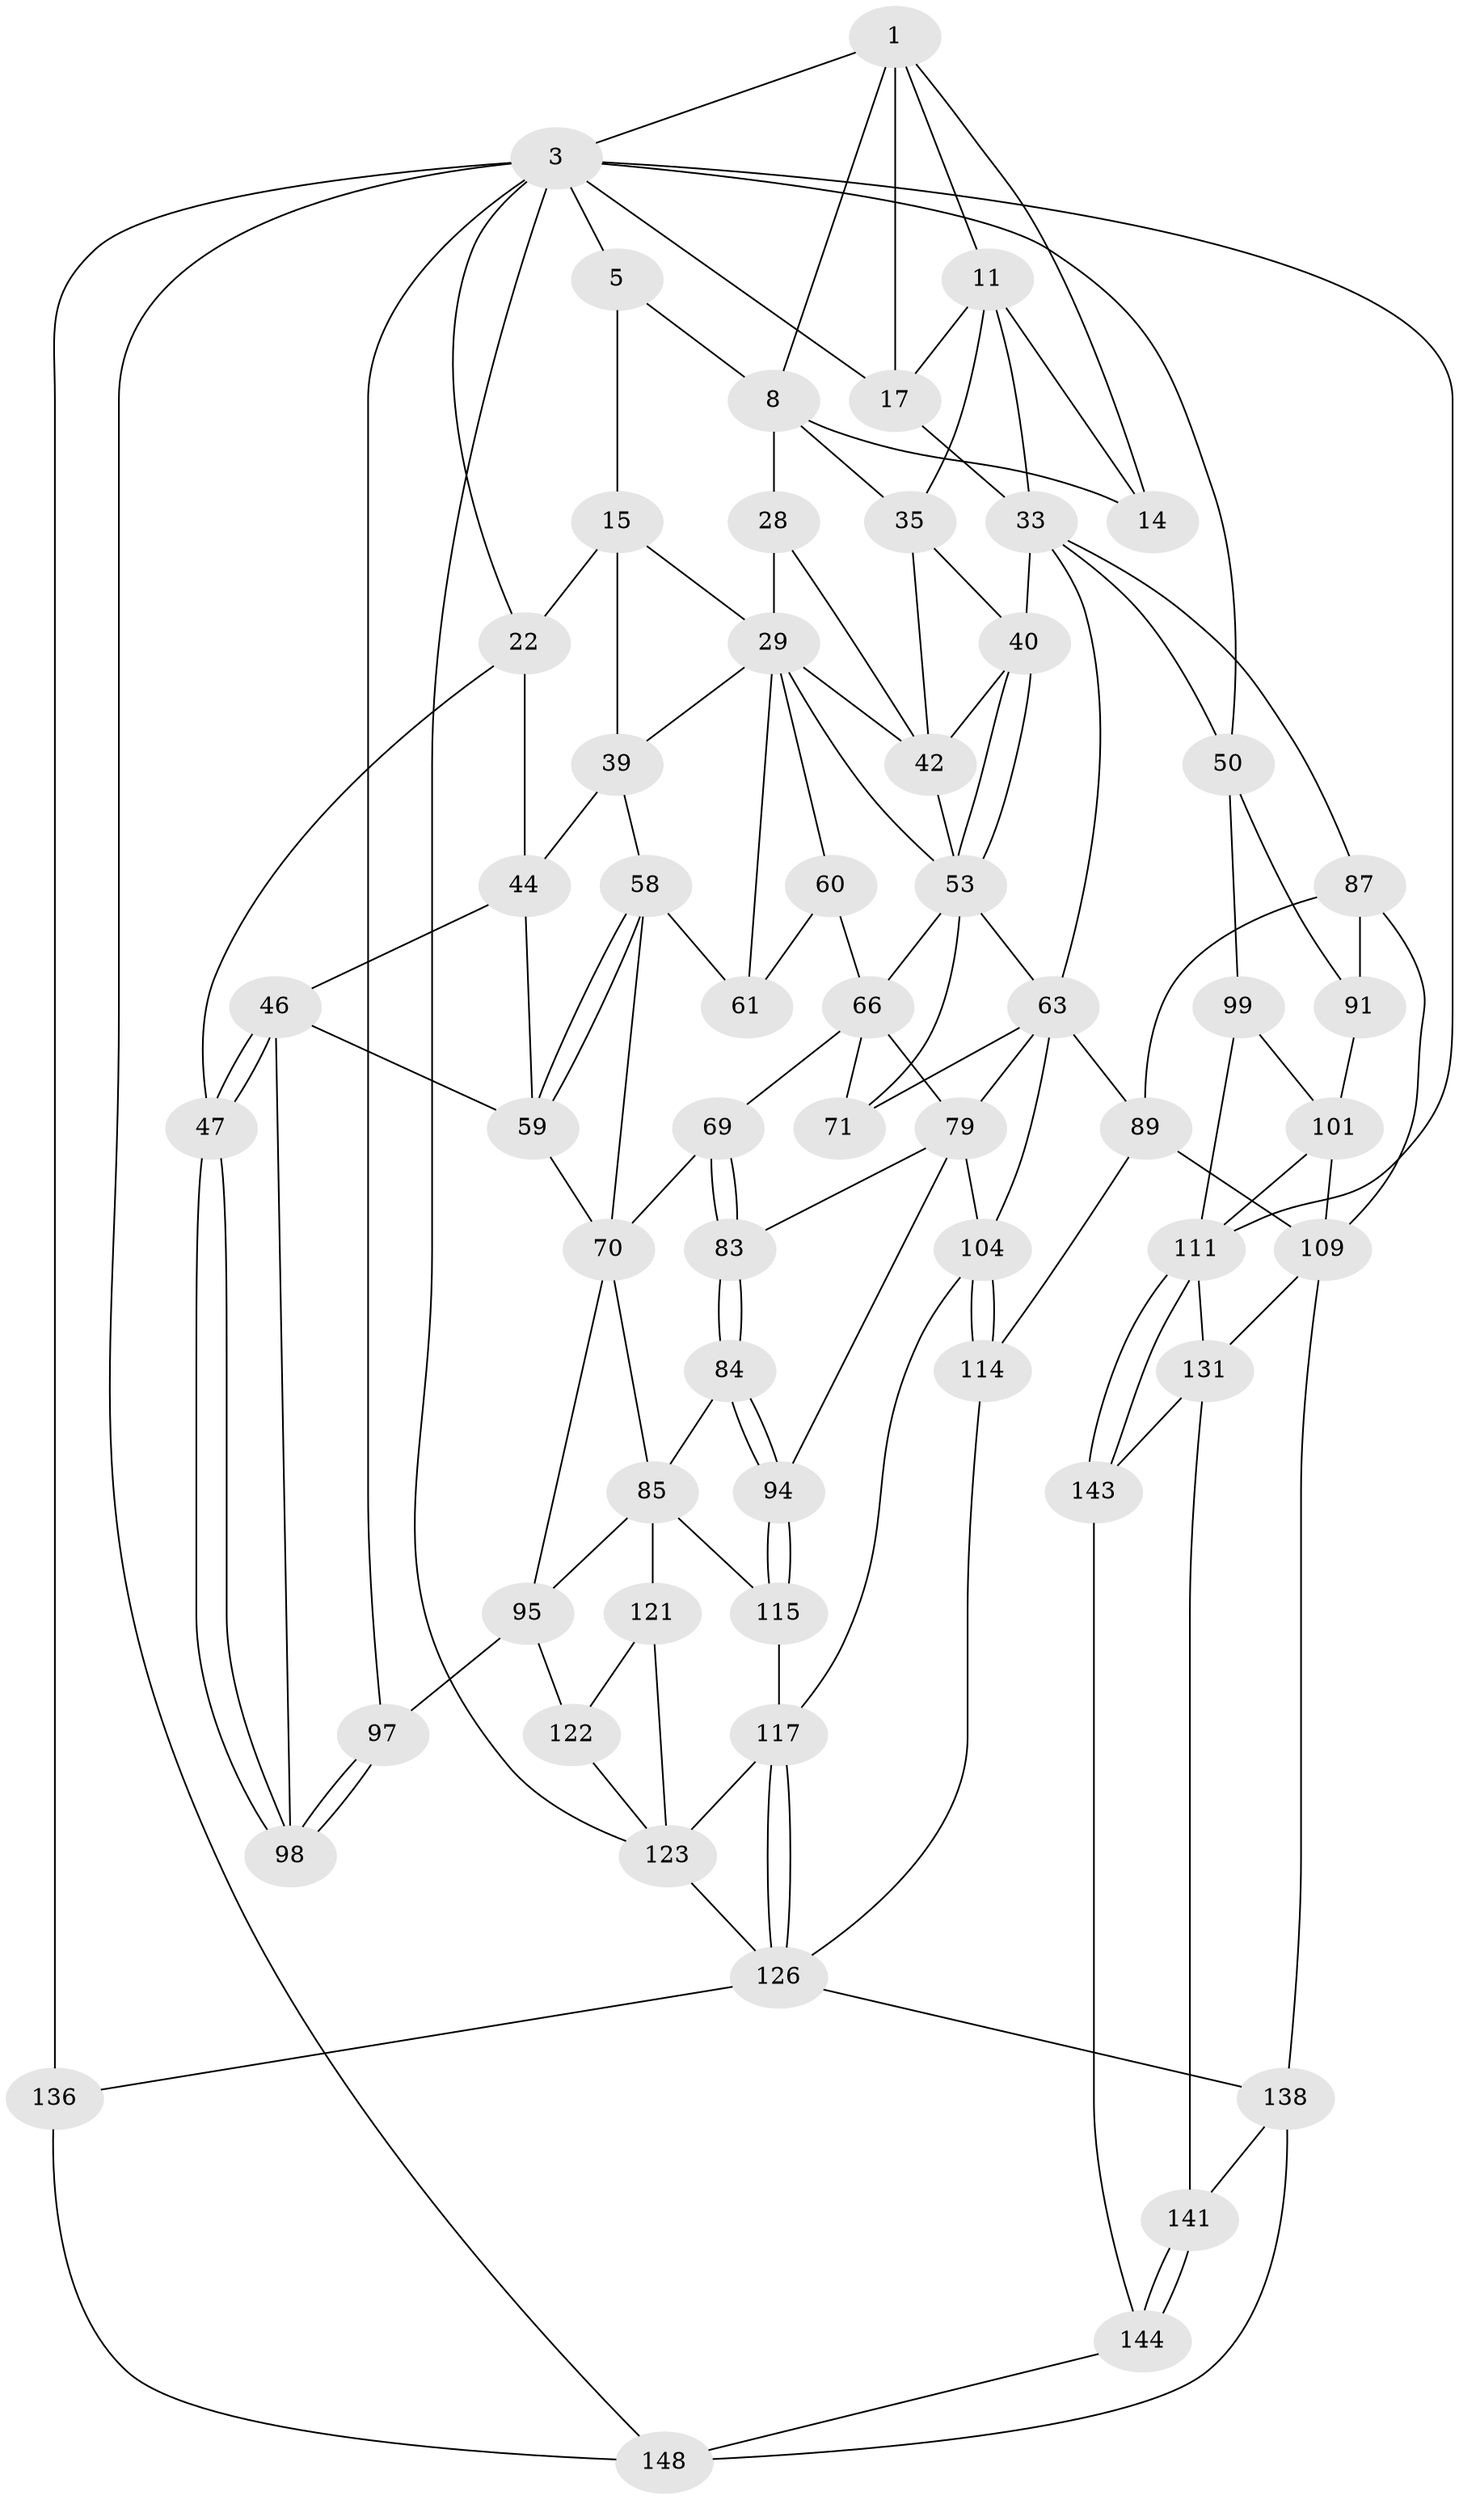 // original degree distribution, {3: 0.02666666666666667, 4: 0.2, 6: 0.21333333333333335, 5: 0.56}
// Generated by graph-tools (version 1.1) at 2025/21/03/04/25 18:21:22]
// undirected, 60 vertices, 135 edges
graph export_dot {
graph [start="1"]
  node [color=gray90,style=filled];
  1 [pos="+0.5016057475251863+0",super="+2+7"];
  3 [pos="+1+0",super="+19+110+4"];
  5 [pos="+0+0",super="+6"];
  8 [pos="+0.35630551395425714+0.08433857674493181",super="+27"];
  11 [pos="+0.6842827509894384+0.07239015086264448",super="+12+21"];
  14 [pos="+0.4863537925621419+0.10345976126362778"];
  15 [pos="+0.2897660925281901+0.09653793867268452",super="+16+24"];
  17 [pos="+0.8338012214744257+0.09897332613116243",super="+18+20"];
  22 [pos="+0.13559256571789854+0.17359279762888433",super="+23+26"];
  28 [pos="+0.38014587636754593+0.2149613008985103"];
  29 [pos="+0.32926607951781756+0.22036047864021754",super="+37"];
  33 [pos="+0.7866176938086439+0.33755141384916865",super="+34+51"];
  35 [pos="+0.565504090099852+0.21222843964517113",super="+36"];
  39 [pos="+0.2467481907091067+0.34103640048908024",super="+49"];
  40 [pos="+0.6553225018882405+0.31405584001474773",super="+41"];
  42 [pos="+0.5241726160925+0.26502214555366077",super="+43+52"];
  44 [pos="+0.12579519373490947+0.3212121675236809",super="+45"];
  46 [pos="+0+0.3516369052461011",super="+81"];
  47 [pos="+0+0.34989953378683875"];
  50 [pos="+1+0.350157587943359",super="+90"];
  53 [pos="+0.5908895432837844+0.4131820108095266",super="+54"];
  58 [pos="+0.18139923781249434+0.4266499824591898",super="+65"];
  59 [pos="+0.16165124110723145+0.4526519053321896",super="+78"];
  60 [pos="+0.32724704401490307+0.3635524487787467"];
  61 [pos="+0.28592779364423526+0.36370242683372955"];
  63 [pos="+0.7165501056799481+0.46768335034607034",super="+86+64"];
  66 [pos="+0.43017635717293656+0.4308267244062976",super="+72+67"];
  69 [pos="+0.30713229877524045+0.4973604399275015"];
  70 [pos="+0.30075135769280487+0.49616561754295513",super="+76"];
  71 [pos="+0.5466862077858361+0.45652905220419804"];
  79 [pos="+0.4557963830353872+0.519929642061428",super="+80+82"];
  83 [pos="+0.350140564189346+0.5458549003090734"];
  84 [pos="+0.3489462864070532+0.6131393115991014"];
  85 [pos="+0.2871088143155169+0.6233750969007648",super="+102"];
  87 [pos="+0.8362924513599359+0.552960189076623",super="+88"];
  89 [pos="+0.6436567864792715+0.5859632315555089",super="+113"];
  91 [pos="+0.9326421641570917+0.5417820970126581",super="+92"];
  94 [pos="+0.37326280079472923+0.6325205885382359"];
  95 [pos="+0.14175779389065715+0.5696139099581369",super="+96"];
  97 [pos="+0+0.7406534830385139"];
  98 [pos="+0+0.6768434103036739"];
  99 [pos="+0.9692845671424287+0.6002402580002739",super="+100"];
  101 [pos="+0.9462969135527128+0.6379126609361943",super="+107"];
  104 [pos="+0.5045862863864606+0.739090957779659",super="+105"];
  109 [pos="+0.798867813918717+0.6841101913380733",super="+119"];
  111 [pos="+1+1",super="+112"];
  114 [pos="+0.5065579213635727+0.7408696198449378"];
  115 [pos="+0.3037037834207416+0.7434691367741241"];
  117 [pos="+0.4048044133664969+0.7777594672672463",super="+118"];
  121 [pos="+0.14358737611935662+0.7436236787845252"];
  122 [pos="+0.12305547814545074+0.7493911858318774"];
  123 [pos="+0.2845822025558452+0.8073978144680675",super="+124"];
  126 [pos="+0.40300757729736114+0.8410190308365498",super="+129+127"];
  131 [pos="+0.8816417327752308+0.8863123423767786",super="+132"];
  136 [pos="+0.18692867030620072+1",super="+149"];
  138 [pos="+0.5255632494455741+1",super="+140"];
  141 [pos="+0.8603859274423724+0.9544990882908063",super="+142"];
  143 [pos="+0.9268883542432023+0.9197925249649839"];
  144 [pos="+0.9293100924948738+1"];
  148 [pos="+0.7158720721662944+1",super="+150"];
  1 -- 3;
  1 -- 11;
  1 -- 17;
  1 -- 8;
  1 -- 14;
  3 -- 17;
  3 -- 50;
  3 -- 148;
  3 -- 111;
  3 -- 97;
  3 -- 5;
  3 -- 22;
  3 -- 136;
  3 -- 123;
  5 -- 15 [weight=2];
  5 -- 8;
  8 -- 35;
  8 -- 28;
  8 -- 14;
  11 -- 35;
  11 -- 14;
  11 -- 33;
  11 -- 17;
  15 -- 22 [weight=2];
  15 -- 39;
  15 -- 29;
  17 -- 33;
  22 -- 47;
  22 -- 44;
  28 -- 29;
  28 -- 42;
  29 -- 61;
  29 -- 39;
  29 -- 42;
  29 -- 60;
  29 -- 53;
  33 -- 40;
  33 -- 50;
  33 -- 63;
  33 -- 87;
  35 -- 40;
  35 -- 42;
  39 -- 58;
  39 -- 44;
  40 -- 53;
  40 -- 53;
  40 -- 42;
  42 -- 53;
  44 -- 59;
  44 -- 46;
  46 -- 47;
  46 -- 47;
  46 -- 98;
  46 -- 59;
  47 -- 98;
  47 -- 98;
  50 -- 91;
  50 -- 99;
  53 -- 66;
  53 -- 71;
  53 -- 63;
  58 -- 59;
  58 -- 59;
  58 -- 61;
  58 -- 70;
  59 -- 70;
  60 -- 61;
  60 -- 66;
  63 -- 89;
  63 -- 71;
  63 -- 104;
  63 -- 79;
  66 -- 79 [weight=2];
  66 -- 71;
  66 -- 69;
  69 -- 70;
  69 -- 83;
  69 -- 83;
  70 -- 85;
  70 -- 95;
  79 -- 83;
  79 -- 104;
  79 -- 94;
  83 -- 84;
  83 -- 84;
  84 -- 85;
  84 -- 94;
  84 -- 94;
  85 -- 121;
  85 -- 115;
  85 -- 95;
  87 -- 89;
  87 -- 109;
  87 -- 91;
  89 -- 114;
  89 -- 109;
  91 -- 101;
  94 -- 115;
  94 -- 115;
  95 -- 97;
  95 -- 122;
  97 -- 98;
  97 -- 98;
  99 -- 101;
  99 -- 111;
  101 -- 109;
  101 -- 111;
  104 -- 114;
  104 -- 114;
  104 -- 117;
  109 -- 138;
  109 -- 131 [weight=2];
  111 -- 143;
  111 -- 143;
  111 -- 131;
  114 -- 126;
  115 -- 117;
  117 -- 126;
  117 -- 126;
  117 -- 123;
  121 -- 122;
  121 -- 123;
  122 -- 123;
  123 -- 126;
  126 -- 138 [weight=2];
  126 -- 136 [weight=2];
  131 -- 143;
  131 -- 141 [weight=2];
  136 -- 148;
  138 -- 148;
  138 -- 141 [weight=2];
  141 -- 144;
  141 -- 144;
  143 -- 144;
  144 -- 148;
}

